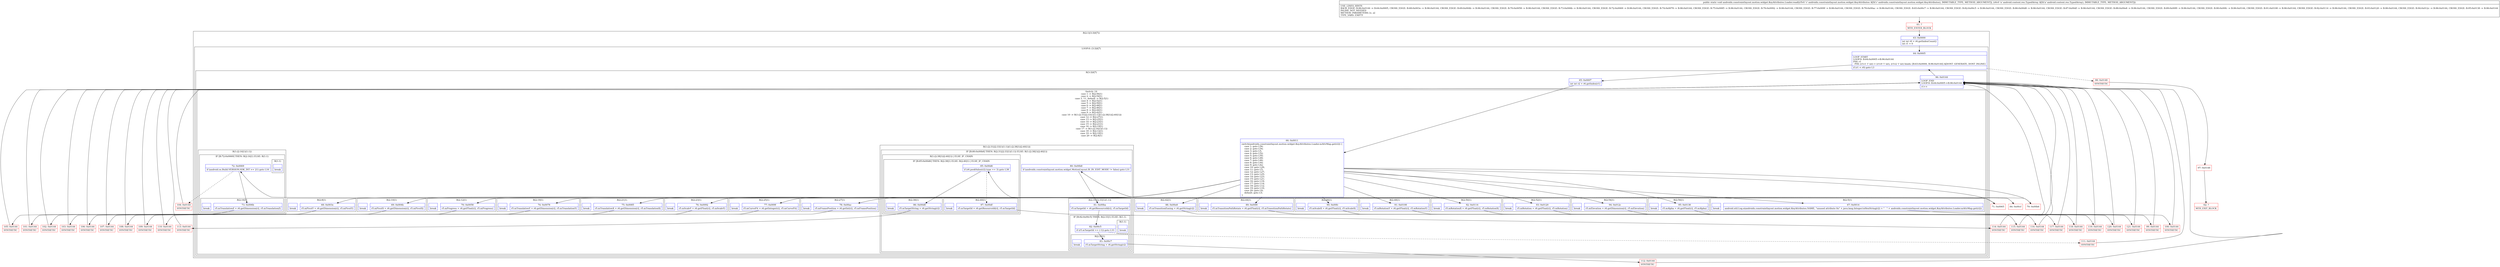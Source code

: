 digraph "CFG forandroidx.constraintlayout.motion.widget.KeyAttributes.Loader.read(Landroidx\/constraintlayout\/motion\/widget\/KeyAttributes;Landroid\/content\/res\/TypedArray;)V" {
subgraph cluster_Region_977228262 {
label = "R(2:1|(3:3|4|7))";
node [shape=record,color=blue];
Node_63 [shape=record,label="{63\:\ 0x0000|int int r0 = r6.getIndexCount()\lint r1 = 0\l}"];
subgraph cluster_LoopRegion_678386459 {
label = "LOOP:0: (3:3|4|7)";
node [shape=record,color=blue];
Node_64 [shape=record,label="{64\:\ 0x0005|LOOP_START\lLOOP:0: B:64:0x0005\-\>B:96:0x0144\lPHI: r1 \l  PHI: (r1v1 'i' int) = (r1v0 'i' int), (r1v2 'i' int) binds: [B:63:0x0000, B:96:0x0144] A[DONT_GENERATE, DONT_INLINE]\l|if (r1 \< r0) goto L3\l}"];
subgraph cluster_Region_1472057529 {
label = "R(3:3|4|7)";
node [shape=record,color=blue];
Node_65 [shape=record,label="{65\:\ 0x0007|int int r2 = r6.getIndex(r1)\l}"];
subgraph cluster_SwitchRegion_1590761168 {
label = "Switch: 19
 case 1 -> R(2:56|1)
 case 2 -> R(2:54|1)
 case 3, 11, default -> R(2:5|1)
 case 4 -> R(2:52|1)
 case 5 -> R(2:50|1)
 case 6 -> R(2:48|1)
 case 7 -> R(2:46|1)
 case 8 -> R(2:44|1)
 case 9 -> R(2:42|1)
 case 10 -> R(1:(2:31|(2:33|1)(1:1))(1:(2:38|1)(2:40|1)))
 case 12 -> R(2:27|1)
 case 13 -> R(2:25|1)
 case 14 -> R(2:23|1)
 case 15 -> R(2:21|1)
 case 16 -> R(2:19|1)
 case 17 -> R(1:(2:16|1)(1:1))
 case 18 -> R(2:12|1)
 case 19 -> R(2:10|1)
 case 20 -> R(2:8|1)";
node [shape=record,color=blue];
Node_66 [shape=record,label="{66\:\ 0x0011|switch(androidx.constraintlayout.motion.widget.KeyAttributes.Loader.mAttrMap.get(r2)) \{\l    case 1: goto L56;\l    case 2: goto L54;\l    case 3: goto L5;\l    case 4: goto L52;\l    case 5: goto L50;\l    case 6: goto L48;\l    case 7: goto L46;\l    case 8: goto L44;\l    case 9: goto L42;\l    case 10: goto L29;\l    case 11: goto L5;\l    case 12: goto L27;\l    case 13: goto L25;\l    case 14: goto L23;\l    case 15: goto L21;\l    case 16: goto L19;\l    case 17: goto L14;\l    case 18: goto L12;\l    case 19: goto L10;\l    case 20: goto L8;\l    default: goto L5;\l\}\l}"];
subgraph cluster_Region_505531533 {
label = "R(2:56|1)";
node [shape=record,color=blue];
Node_95 [shape=record,label="{95\:\ 0x0138|r5.mAlpha = r6.getFloat(r2, r5.mAlpha)\l}"];
Node_InsnContainer_1248120096 [shape=record,label="{|break\l}"];
}
subgraph cluster_Region_1279589329 {
label = "R(2:54|1)";
node [shape=record,color=blue];
Node_94 [shape=record,label="{94\:\ 0x012c|r5.mElevation = r6.getDimension(r2, r5.mElevation)\l}"];
Node_InsnContainer_1560741637 [shape=record,label="{|break\l}"];
}
subgraph cluster_Region_1967506168 {
label = "R(2:5|1)";
node [shape=record,color=blue];
Node_67 [shape=record,label="{67\:\ 0x0014|android.util.Log.e(androidx.constraintlayout.motion.widget.KeyAttributes.NAME, \"unused attribute 0x\" + java.lang.Integer.toHexString(r2) + \"   \" + androidx.constraintlayout.motion.widget.KeyAttributes.Loader.mAttrMap.get(r2))\l}"];
Node_InsnContainer_859088333 [shape=record,label="{|break\l}"];
}
subgraph cluster_Region_603204886 {
label = "R(2:52|1)";
node [shape=record,color=blue];
Node_93 [shape=record,label="{93\:\ 0x0120|r5.mRotation = r6.getFloat(r2, r5.mRotation)\l}"];
Node_InsnContainer_91312187 [shape=record,label="{|break\l}"];
}
subgraph cluster_Region_866240577 {
label = "R(2:50|1)";
node [shape=record,color=blue];
Node_92 [shape=record,label="{92\:\ 0x0114|r5.mRotationX = r6.getFloat(r2, r5.mRotationX)\l}"];
Node_InsnContainer_1762689144 [shape=record,label="{|break\l}"];
}
subgraph cluster_Region_1490036631 {
label = "R(2:48|1)";
node [shape=record,color=blue];
Node_91 [shape=record,label="{91\:\ 0x0108|r5.mRotationY = r6.getFloat(r2, r5.mRotationY)\l}"];
Node_InsnContainer_206212464 [shape=record,label="{|break\l}"];
}
subgraph cluster_Region_56192119 {
label = "R(2:46|1)";
node [shape=record,color=blue];
Node_90 [shape=record,label="{90\:\ 0x00fc|r5.mScaleX = r6.getFloat(r2, r5.mScaleX)\l}"];
Node_InsnContainer_449203193 [shape=record,label="{|break\l}"];
}
subgraph cluster_Region_21458327 {
label = "R(2:44|1)";
node [shape=record,color=blue];
Node_89 [shape=record,label="{89\:\ 0x00f0|r5.mTransitionPathRotate = r6.getFloat(r2, r5.mTransitionPathRotate)\l}"];
Node_InsnContainer_356069394 [shape=record,label="{|break\l}"];
}
subgraph cluster_Region_1016684094 {
label = "R(2:42|1)";
node [shape=record,color=blue];
Node_88 [shape=record,label="{88\:\ 0x00e8|r5.mTransitionEasing = r6.getString(r2)\l}"];
Node_InsnContainer_2017943949 [shape=record,label="{|break\l}"];
}
subgraph cluster_Region_549339896 {
label = "R(1:(2:31|(2:33|1)(1:1))(1:(2:38|1)(2:40|1)))";
node [shape=record,color=blue];
subgraph cluster_IfRegion_135220373 {
label = "IF [B:80:0x00b8] THEN: R(2:31|(2:33|1)(1:1)) ELSE: R(1:(2:38|1)(2:40|1))";
node [shape=record,color=blue];
Node_80 [shape=record,label="{80\:\ 0x00b8|if (androidx.constraintlayout.motion.widget.MotionLayout.IS_IN_EDIT_MODE != false) goto L31\l}"];
subgraph cluster_Region_1697397413 {
label = "R(2:31|(2:33|1)(1:1))";
node [shape=record,color=blue];
Node_81 [shape=record,label="{81\:\ 0x00ba|r5.mTargetId = r6.getResourceId(r2, r5.mTargetId)\l}"];
subgraph cluster_IfRegion_1416250406 {
label = "IF [B:82:0x00c5] THEN: R(2:33|1) ELSE: R(1:1)";
node [shape=record,color=blue];
Node_82 [shape=record,label="{82\:\ 0x00c5|if (r5.mTargetId == (\-1)) goto L33\l}"];
subgraph cluster_Region_769575075 {
label = "R(2:33|1)";
node [shape=record,color=blue];
Node_83 [shape=record,label="{83\:\ 0x00c7|r5.mTargetString = r6.getString(r2)\l}"];
Node_InsnContainer_392301615 [shape=record,label="{|break\l}"];
}
subgraph cluster_Region_1167664569 {
label = "R(1:1)";
node [shape=record,color=blue];
Node_InsnContainer_922788475 [shape=record,label="{|break\l}"];
}
}
}
subgraph cluster_Region_827165641 {
label = "R(1:(2:38|1)(2:40|1)) | ELSE_IF_CHAIN\l";
node [shape=record,color=blue];
subgraph cluster_IfRegion_391066458 {
label = "IF [B:85:0x00d6] THEN: R(2:38|1) ELSE: R(2:40|1) | ELSE_IF_CHAIN\l";
node [shape=record,color=blue];
Node_85 [shape=record,label="{85\:\ 0x00d6|if (r6.peekValue(r2).type == 3) goto L38\l}"];
subgraph cluster_Region_1632757539 {
label = "R(2:38|1)";
node [shape=record,color=blue];
Node_86 [shape=record,label="{86\:\ 0x00d8|r5.mTargetString = r6.getString(r2)\l}"];
Node_InsnContainer_910813883 [shape=record,label="{|break\l}"];
}
subgraph cluster_Region_1697386686 {
label = "R(2:40|1)";
node [shape=record,color=blue];
Node_87 [shape=record,label="{87\:\ 0x00df|r5.mTargetId = r6.getResourceId(r2, r5.mTargetId)\l}"];
Node_InsnContainer_980526374 [shape=record,label="{|break\l}"];
}
}
}
}
}
subgraph cluster_Region_1047287656 {
label = "R(2:27|1)";
node [shape=record,color=blue];
Node_78 [shape=record,label="{78\:\ 0x00ac|r5.mFramePosition = r6.getInt(r2, r5.mFramePosition)\l}"];
Node_InsnContainer_147901289 [shape=record,label="{|break\l}"];
}
subgraph cluster_Region_1347909148 {
label = "R(2:25|1)";
node [shape=record,color=blue];
Node_77 [shape=record,label="{77\:\ 0x009f|r5.mCurveFit = r6.getInteger(r2, r5.mCurveFit)\l}"];
Node_InsnContainer_1428032121 [shape=record,label="{|break\l}"];
}
subgraph cluster_Region_1045556170 {
label = "R(2:23|1)";
node [shape=record,color=blue];
Node_76 [shape=record,label="{76\:\ 0x0092|r5.mScaleY = r6.getFloat(r2, r5.mScaleY)\l}"];
Node_InsnContainer_754658899 [shape=record,label="{|break\l}"];
}
subgraph cluster_Region_1006478686 {
label = "R(2:21|1)";
node [shape=record,color=blue];
Node_75 [shape=record,label="{75\:\ 0x0085|r5.mTranslationX = r6.getDimension(r2, r5.mTranslationX)\l}"];
Node_InsnContainer_454358655 [shape=record,label="{|break\l}"];
}
subgraph cluster_Region_1744200286 {
label = "R(2:19|1)";
node [shape=record,color=blue];
Node_74 [shape=record,label="{74\:\ 0x0078|r5.mTranslationY = r6.getDimension(r2, r5.mTranslationY)\l}"];
Node_InsnContainer_361889271 [shape=record,label="{|break\l}"];
}
subgraph cluster_Region_813265150 {
label = "R(1:(2:16|1)(1:1))";
node [shape=record,color=blue];
subgraph cluster_IfRegion_1166366996 {
label = "IF [B:72:0x0069] THEN: R(2:16|1) ELSE: R(1:1)";
node [shape=record,color=blue];
Node_72 [shape=record,label="{72\:\ 0x0069|if (android.os.Build.VERSION.SDK_INT \>= 21) goto L16\l}"];
subgraph cluster_Region_217714474 {
label = "R(2:16|1)";
node [shape=record,color=blue];
Node_73 [shape=record,label="{73\:\ 0x006b|r5.mTranslationZ = r6.getDimension(r2, r5.mTranslationZ)\l}"];
Node_InsnContainer_2040457429 [shape=record,label="{|break\l}"];
}
subgraph cluster_Region_1668996180 {
label = "R(1:1)";
node [shape=record,color=blue];
Node_InsnContainer_419413573 [shape=record,label="{|break\l}"];
}
}
}
subgraph cluster_Region_1027914436 {
label = "R(2:12|1)";
node [shape=record,color=blue];
Node_70 [shape=record,label="{70\:\ 0x0058|r5.mProgress = r6.getFloat(r2, r5.mProgress)\l}"];
Node_InsnContainer_2002590135 [shape=record,label="{|break\l}"];
}
subgraph cluster_Region_1799696231 {
label = "R(2:10|1)";
node [shape=record,color=blue];
Node_69 [shape=record,label="{69\:\ 0x004b|r5.mPivotX = r6.getDimension(r2, r5.mPivotX)\l}"];
Node_InsnContainer_2030800841 [shape=record,label="{|break\l}"];
}
subgraph cluster_Region_1073042627 {
label = "R(2:8|1)";
node [shape=record,color=blue];
Node_68 [shape=record,label="{68\:\ 0x003e|r5.mPivotY = r6.getDimension(r2, r5.mPivotY)\l}"];
Node_InsnContainer_1285977280 [shape=record,label="{|break\l}"];
}
}
Node_96 [shape=record,label="{96\:\ 0x0144|LOOP_END\lLOOP:0: B:64:0x0005\-\>B:96:0x0144\l|r1++\l}"];
}
}
}
Node_61 [shape=record,color=red,label="{61\:\ ?|MTH_ENTER_BLOCK\l}"];
Node_100 [shape=record,color=red,label="{100\:\ 0x0144|SYNTHETIC\l}"];
Node_101 [shape=record,color=red,label="{101\:\ 0x0144|SYNTHETIC\l}"];
Node_102 [shape=record,color=red,label="{102\:\ 0x0144|SYNTHETIC\l}"];
Node_103 [shape=record,color=red,label="{103\:\ 0x0144|SYNTHETIC\l}"];
Node_71 [shape=record,color=red,label="{71\:\ 0x0065}"];
Node_105 [shape=record,color=red,label="{105\:\ 0x0144|SYNTHETIC\l}"];
Node_104 [shape=record,color=red,label="{104\:\ 0x0144|SYNTHETIC\l}"];
Node_106 [shape=record,color=red,label="{106\:\ 0x0144|SYNTHETIC\l}"];
Node_107 [shape=record,color=red,label="{107\:\ 0x0144|SYNTHETIC\l}"];
Node_108 [shape=record,color=red,label="{108\:\ 0x0144|SYNTHETIC\l}"];
Node_109 [shape=record,color=red,label="{109\:\ 0x0144|SYNTHETIC\l}"];
Node_110 [shape=record,color=red,label="{110\:\ 0x0144|SYNTHETIC\l}"];
Node_79 [shape=record,color=red,label="{79\:\ 0x00b6}"];
Node_112 [shape=record,color=red,label="{112\:\ 0x0144|SYNTHETIC\l}"];
Node_111 [shape=record,color=red,label="{111\:\ 0x0144|SYNTHETIC\l}"];
Node_84 [shape=record,color=red,label="{84\:\ 0x00cf}"];
Node_113 [shape=record,color=red,label="{113\:\ 0x0144|SYNTHETIC\l}"];
Node_114 [shape=record,color=red,label="{114\:\ 0x0144|SYNTHETIC\l}"];
Node_115 [shape=record,color=red,label="{115\:\ 0x0144|SYNTHETIC\l}"];
Node_116 [shape=record,color=red,label="{116\:\ 0x0144|SYNTHETIC\l}"];
Node_117 [shape=record,color=red,label="{117\:\ 0x0144|SYNTHETIC\l}"];
Node_118 [shape=record,color=red,label="{118\:\ 0x0144|SYNTHETIC\l}"];
Node_119 [shape=record,color=red,label="{119\:\ 0x0144|SYNTHETIC\l}"];
Node_120 [shape=record,color=red,label="{120\:\ 0x0144|SYNTHETIC\l}"];
Node_121 [shape=record,color=red,label="{121\:\ 0x0144|SYNTHETIC\l}"];
Node_99 [shape=record,color=red,label="{99\:\ 0x0144|SYNTHETIC\l}"];
Node_98 [shape=record,color=red,label="{98\:\ 0x0148|SYNTHETIC\l}"];
Node_97 [shape=record,color=red,label="{97\:\ 0x0148}"];
Node_62 [shape=record,color=red,label="{62\:\ ?|MTH_EXIT_BLOCK\l}"];
MethodNode[shape=record,label="{public static void androidx.constraintlayout.motion.widget.KeyAttributes.Loader.read((r5v0 'c' androidx.constraintlayout.motion.widget.KeyAttributes A[D('c' androidx.constraintlayout.motion.widget.KeyAttributes), IMMUTABLE_TYPE, METHOD_ARGUMENT]), (r6v0 'a' android.content.res.TypedArray A[D('a' android.content.res.TypedArray), IMMUTABLE_TYPE, METHOD_ARGUMENT]))  | USE_LINES_HINTS\lBACK_EDGE: B:96:0x0144 \-\> B:64:0x0005, CROSS_EDGE: B:68:0x003e \-\> B:96:0x0144, CROSS_EDGE: B:69:0x004b \-\> B:96:0x0144, CROSS_EDGE: B:70:0x0058 \-\> B:96:0x0144, CROSS_EDGE: B:73:0x006b \-\> B:96:0x0144, CROSS_EDGE: B:72:0x0069 \-\> B:96:0x0144, CROSS_EDGE: B:74:0x0078 \-\> B:96:0x0144, CROSS_EDGE: B:75:0x0085 \-\> B:96:0x0144, CROSS_EDGE: B:76:0x0092 \-\> B:96:0x0144, CROSS_EDGE: B:77:0x009f \-\> B:96:0x0144, CROSS_EDGE: B:78:0x00ac \-\> B:96:0x0144, CROSS_EDGE: B:83:0x00c7 \-\> B:96:0x0144, CROSS_EDGE: B:82:0x00c5 \-\> B:96:0x0144, CROSS_EDGE: B:86:0x00d8 \-\> B:96:0x0144, CROSS_EDGE: B:87:0x00df \-\> B:96:0x0144, CROSS_EDGE: B:88:0x00e8 \-\> B:96:0x0144, CROSS_EDGE: B:89:0x00f0 \-\> B:96:0x0144, CROSS_EDGE: B:90:0x00fc \-\> B:96:0x0144, CROSS_EDGE: B:91:0x0108 \-\> B:96:0x0144, CROSS_EDGE: B:92:0x0114 \-\> B:96:0x0144, CROSS_EDGE: B:93:0x0120 \-\> B:96:0x0144, CROSS_EDGE: B:94:0x012c \-\> B:96:0x0144, CROSS_EDGE: B:95:0x0138 \-\> B:96:0x0144\lINLINE_NOT_NEEDED\lMETHOD_PARAMETERS: [c, a]\lTYPE_VARS: EMPTY\l}"];
MethodNode -> Node_61;Node_63 -> Node_64;
Node_64 -> Node_65;
Node_64 -> Node_98[style=dashed];
Node_65 -> Node_66;
Node_66 -> Node_67;
Node_66 -> Node_68;
Node_66 -> Node_69;
Node_66 -> Node_70;
Node_66 -> Node_71;
Node_66 -> Node_74;
Node_66 -> Node_75;
Node_66 -> Node_76;
Node_66 -> Node_77;
Node_66 -> Node_78;
Node_66 -> Node_79;
Node_66 -> Node_88;
Node_66 -> Node_89;
Node_66 -> Node_90;
Node_66 -> Node_91;
Node_66 -> Node_92;
Node_66 -> Node_93;
Node_66 -> Node_94;
Node_66 -> Node_95;
Node_95 -> Node_99;
Node_94 -> Node_121;
Node_67 -> Node_100;
Node_93 -> Node_120;
Node_92 -> Node_119;
Node_91 -> Node_118;
Node_90 -> Node_117;
Node_89 -> Node_116;
Node_88 -> Node_115;
Node_80 -> Node_81;
Node_80 -> Node_84[style=dashed];
Node_81 -> Node_82;
Node_82 -> Node_83;
Node_82 -> Node_111[style=dashed];
Node_83 -> Node_112;
Node_85 -> Node_86;
Node_85 -> Node_87[style=dashed];
Node_86 -> Node_113;
Node_87 -> Node_114;
Node_78 -> Node_110;
Node_77 -> Node_109;
Node_76 -> Node_108;
Node_75 -> Node_107;
Node_74 -> Node_106;
Node_72 -> Node_73;
Node_72 -> Node_104[style=dashed];
Node_73 -> Node_105;
Node_70 -> Node_103;
Node_69 -> Node_102;
Node_68 -> Node_101;
Node_96 -> Node_64;
Node_61 -> Node_63;
Node_100 -> Node_96;
Node_101 -> Node_96;
Node_102 -> Node_96;
Node_103 -> Node_96;
Node_71 -> Node_72;
Node_105 -> Node_96;
Node_104 -> Node_96;
Node_106 -> Node_96;
Node_107 -> Node_96;
Node_108 -> Node_96;
Node_109 -> Node_96;
Node_110 -> Node_96;
Node_79 -> Node_80;
Node_112 -> Node_96;
Node_111 -> Node_96;
Node_84 -> Node_85;
Node_113 -> Node_96;
Node_114 -> Node_96;
Node_115 -> Node_96;
Node_116 -> Node_96;
Node_117 -> Node_96;
Node_118 -> Node_96;
Node_119 -> Node_96;
Node_120 -> Node_96;
Node_121 -> Node_96;
Node_99 -> Node_96;
Node_98 -> Node_97;
Node_97 -> Node_62;
}

